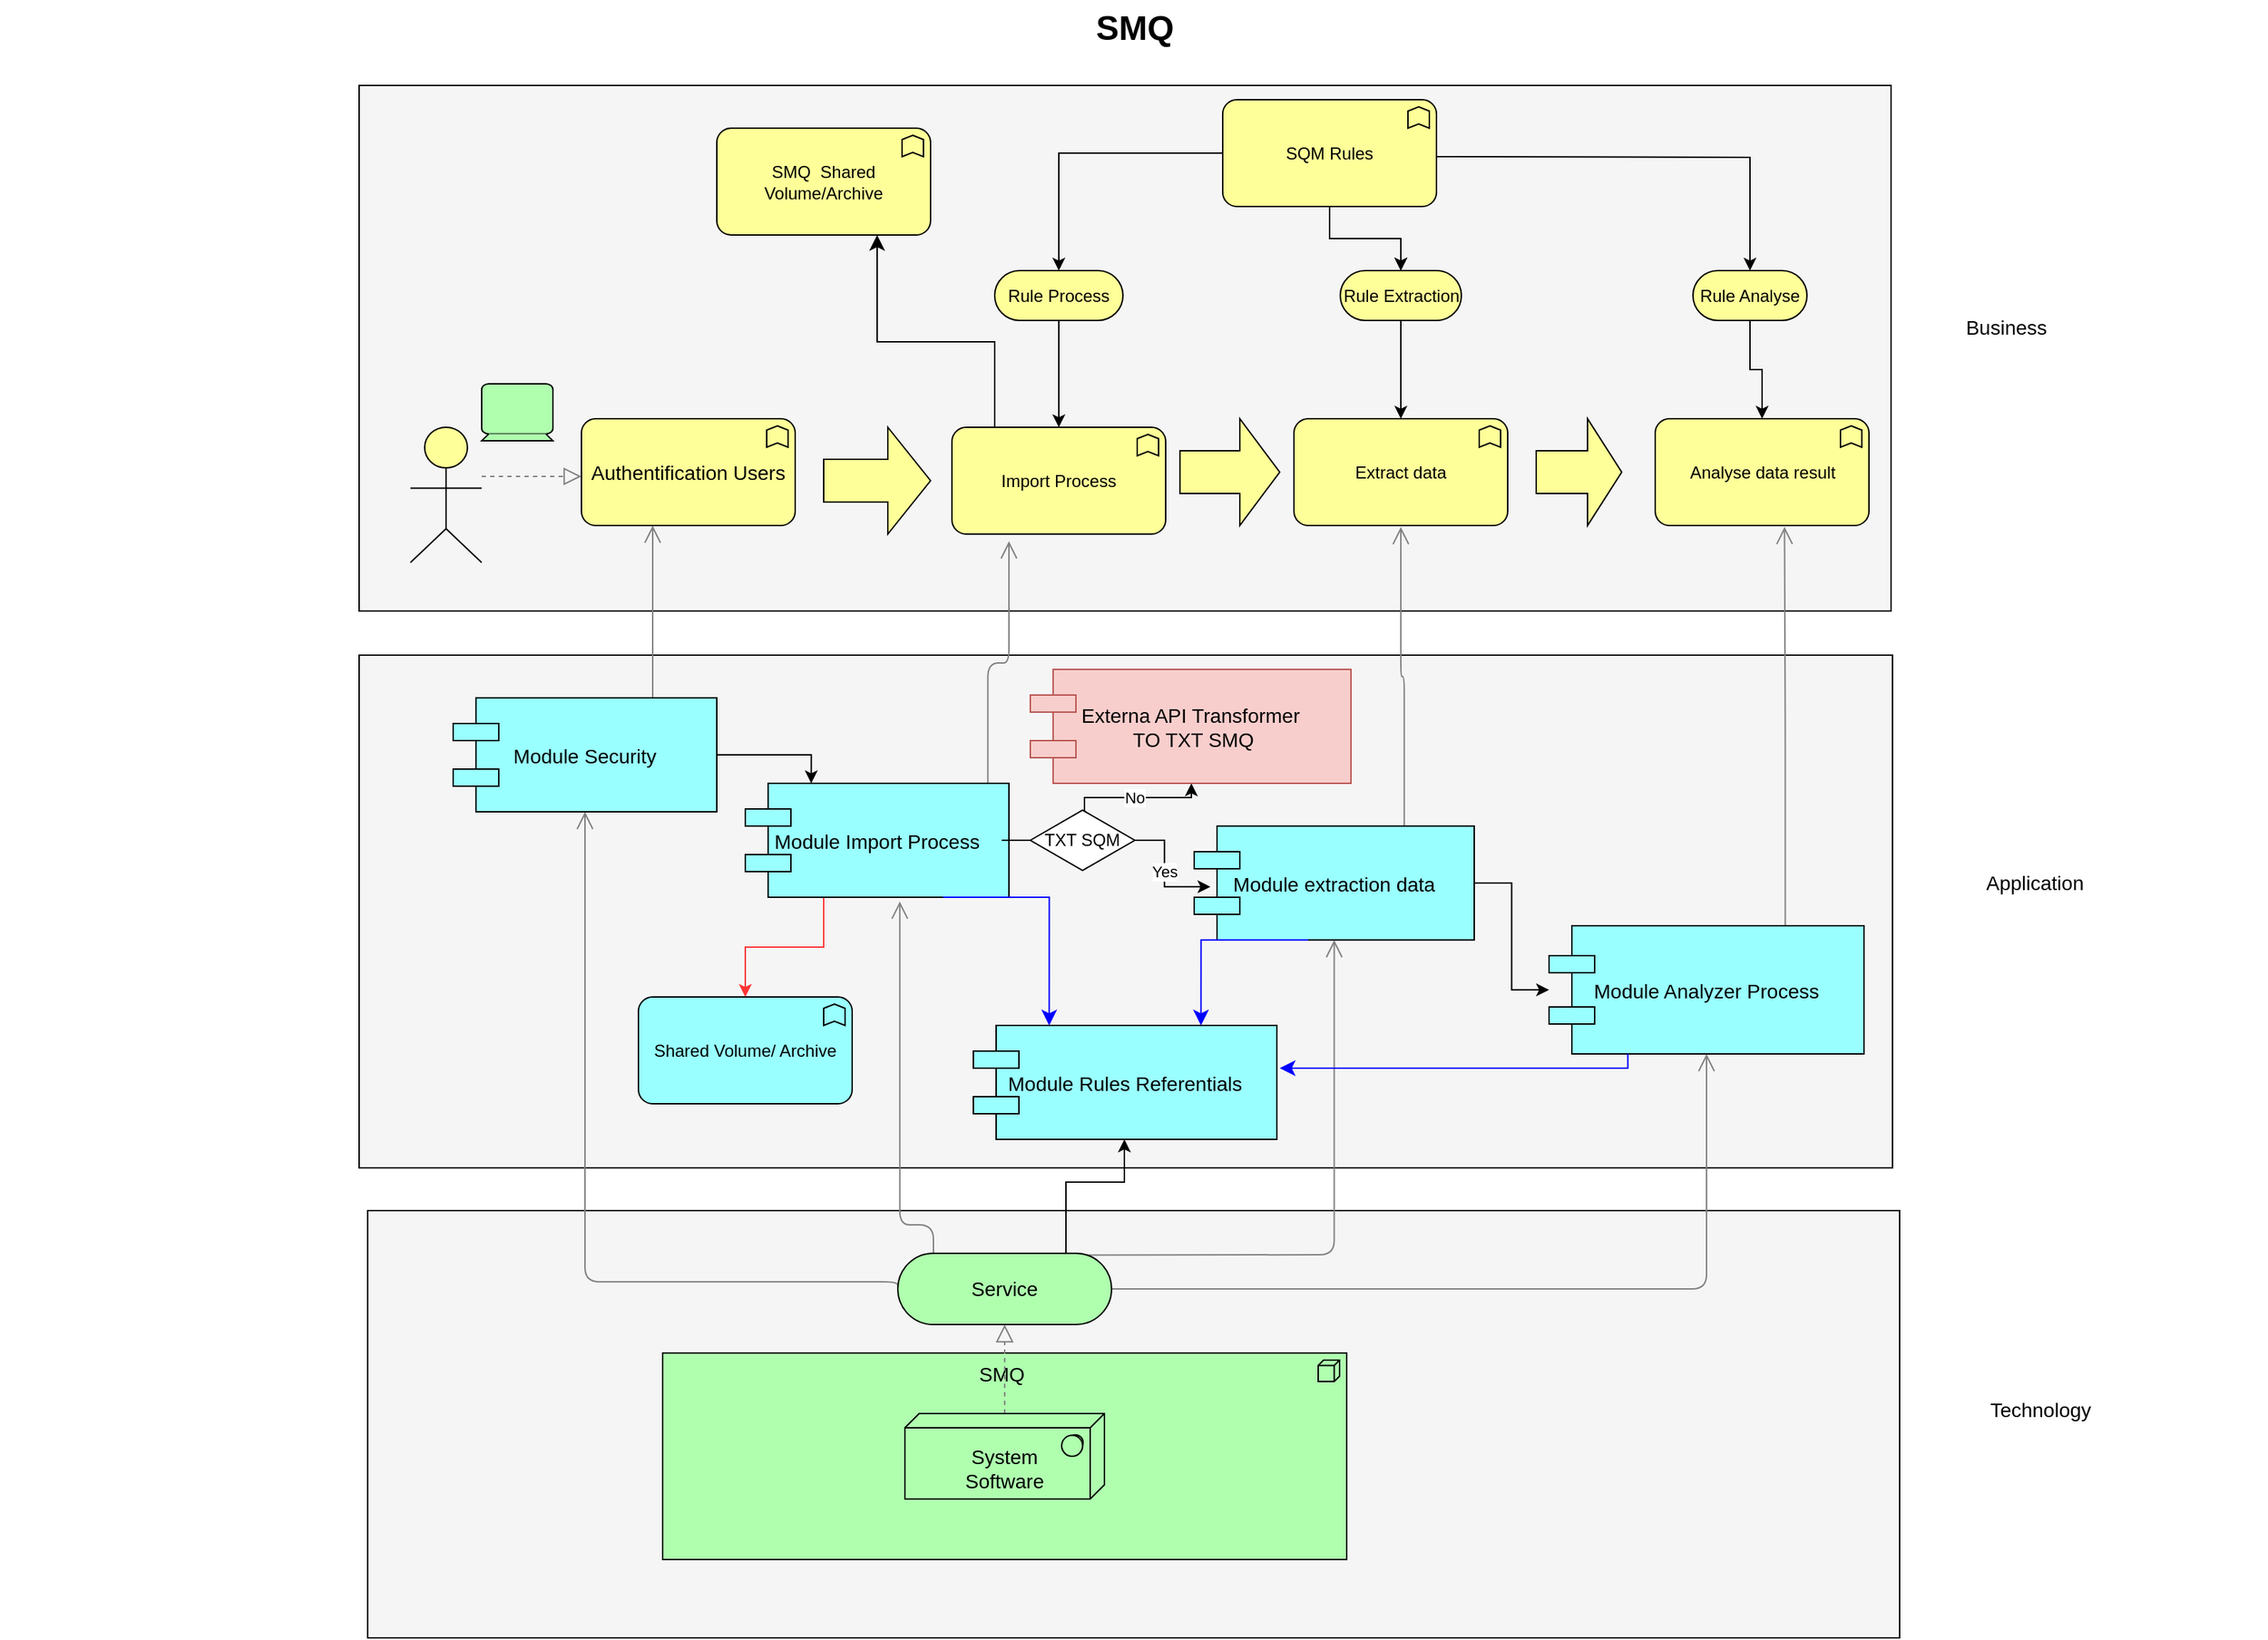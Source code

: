 <mxfile version="21.0.2" type="github">
  <diagram id="6I0OCvxSQrVGMHxT2VVA" name="Page-1">
    <mxGraphModel dx="1902" dy="549" grid="1" gridSize="10" guides="1" tooltips="1" connect="1" arrows="1" fold="1" page="1" pageScale="1" pageWidth="850" pageHeight="1100" math="0" shadow="0">
      <root>
        <mxCell id="0" />
        <mxCell id="1" parent="0" />
        <mxCell id="dKdSaXE48SgPbhcamS2K-30" value="" style="whiteSpace=wrap;html=1;strokeColor=default;strokeWidth=1;fillColor=#f5f5f5;fontSize=14;" parent="1" vertex="1">
          <mxGeometry x="200" y="890" width="1075" height="300" as="geometry" />
        </mxCell>
        <mxCell id="dKdSaXE48SgPbhcamS2K-31" value="" style="whiteSpace=wrap;html=1;strokeColor=default;strokeWidth=1;fillColor=#f5f5f5;fontSize=14;" parent="1" vertex="1">
          <mxGeometry x="194" y="500" width="1076" height="360" as="geometry" />
        </mxCell>
        <mxCell id="dKdSaXE48SgPbhcamS2K-32" value="" style="whiteSpace=wrap;html=1;strokeColor=default;strokeWidth=1;fillColor=#f5f5f5;fontSize=14;" parent="1" vertex="1">
          <mxGeometry x="194" y="100" width="1075" height="369" as="geometry" />
        </mxCell>
        <mxCell id="dKdSaXE48SgPbhcamS2K-33" value="SMQ&amp;nbsp;" style="html=1;whiteSpace=wrap;fillColor=#AFFFAF;shape=mxgraph.archimate3.application;appType=node;archiType=square;fontSize=14;verticalAlign=top;" parent="1" vertex="1">
          <mxGeometry x="407" y="990" width="480" height="145" as="geometry" />
        </mxCell>
        <mxCell id="dKdSaXE48SgPbhcamS2K-36" style="edgeStyle=elbowEdgeStyle;rounded=1;elbow=vertical;html=1;startSize=10;endArrow=block;endFill=0;endSize=10;jettySize=auto;orthogonalLoop=1;strokeColor=#808080;fontSize=14;dashed=1;" parent="1" source="dKdSaXE48SgPbhcamS2K-37" target="dKdSaXE48SgPbhcamS2K-45" edge="1">
          <mxGeometry relative="1" as="geometry" />
        </mxCell>
        <mxCell id="dKdSaXE48SgPbhcamS2K-37" value="&lt;div&gt;&lt;br&gt;&lt;/div&gt;&lt;div&gt;&lt;span&gt;System&lt;/span&gt;&lt;div&gt;Software&lt;/div&gt;&lt;/div&gt;" style="html=1;whiteSpace=wrap;fillColor=#AFFFAF;shape=mxgraph.archimate3.tech;techType=sysSw;fontSize=14;" parent="1" vertex="1">
          <mxGeometry x="577" y="1032.5" width="140" height="60" as="geometry" />
        </mxCell>
        <mxCell id="dKdSaXE48SgPbhcamS2K-41" style="edgeStyle=elbowEdgeStyle;rounded=1;elbow=vertical;html=1;startSize=10;endArrow=open;endFill=0;endSize=10;jettySize=auto;orthogonalLoop=1;strokeColor=#808080;fontSize=14;exitX=0;exitY=0;exitDx=150;exitDy=25;exitPerimeter=0;" parent="1" source="dKdSaXE48SgPbhcamS2K-45" target="dKdSaXE48SgPbhcamS2K-53" edge="1">
          <mxGeometry relative="1" as="geometry">
            <Array as="points">
              <mxPoint x="910" y="945" />
              <mxPoint x="1070" y="830" />
              <mxPoint x="909" y="700" />
            </Array>
          </mxGeometry>
        </mxCell>
        <mxCell id="dKdSaXE48SgPbhcamS2K-42" style="edgeStyle=elbowEdgeStyle;rounded=1;elbow=vertical;html=1;startSize=10;endArrow=open;endFill=0;endSize=10;jettySize=auto;orthogonalLoop=1;strokeColor=#808080;fontSize=14;entryX=0.5;entryY=1;exitX=0.769;exitY=0.025;exitPerimeter=0;" parent="1" source="dKdSaXE48SgPbhcamS2K-45" target="dKdSaXE48SgPbhcamS2K-51" edge="1">
          <mxGeometry relative="1" as="geometry">
            <Array as="points">
              <mxPoint x="720" y="921" />
              <mxPoint x="830" y="770" />
              <mxPoint x="809" y="650" />
            </Array>
          </mxGeometry>
        </mxCell>
        <mxCell id="dKdSaXE48SgPbhcamS2K-43" style="edgeStyle=elbowEdgeStyle;rounded=1;elbow=vertical;html=1;startSize=10;endArrow=open;endFill=0;endSize=10;jettySize=auto;orthogonalLoop=1;strokeColor=#808080;fontSize=14;entryX=0.586;entryY=1.037;entryDx=0;entryDy=0;entryPerimeter=0;exitX=0;exitY=0;exitDx=25;exitDy=0;exitPerimeter=0;" parent="1" source="dKdSaXE48SgPbhcamS2K-45" target="dKdSaXE48SgPbhcamS2K-49" edge="1">
          <mxGeometry relative="1" as="geometry">
            <Array as="points">
              <mxPoint x="580" y="900" />
              <mxPoint x="660" y="800" />
              <mxPoint x="647" y="690" />
            </Array>
          </mxGeometry>
        </mxCell>
        <mxCell id="dKdSaXE48SgPbhcamS2K-44" style="edgeStyle=elbowEdgeStyle;rounded=1;elbow=vertical;html=1;startSize=10;endArrow=open;endFill=0;endSize=10;jettySize=auto;orthogonalLoop=1;strokeColor=#808080;fontSize=14;exitX=0;exitY=0;exitPerimeter=0;exitDx=0;exitDy=25;" parent="1" source="dKdSaXE48SgPbhcamS2K-45" target="dKdSaXE48SgPbhcamS2K-47" edge="1">
          <mxGeometry relative="1" as="geometry">
            <Array as="points">
              <mxPoint x="510" y="940" />
              <mxPoint x="480" y="920" />
              <mxPoint x="440" y="750" />
              <mxPoint x="589" y="650" />
            </Array>
          </mxGeometry>
        </mxCell>
        <mxCell id="GWvJhFTaPys54hKGP2xo-32" value="" style="edgeStyle=orthogonalEdgeStyle;rounded=0;orthogonalLoop=1;jettySize=auto;html=1;" parent="1" source="dKdSaXE48SgPbhcamS2K-45" target="GWvJhFTaPys54hKGP2xo-26" edge="1">
          <mxGeometry relative="1" as="geometry">
            <Array as="points">
              <mxPoint x="690" y="870" />
              <mxPoint x="731" y="870" />
            </Array>
          </mxGeometry>
        </mxCell>
        <mxCell id="dKdSaXE48SgPbhcamS2K-45" value="Service" style="html=1;whiteSpace=wrap;fillColor=#AFFFAF;shape=mxgraph.archimate3.service;fontSize=14;" parent="1" vertex="1">
          <mxGeometry x="572" y="920" width="150" height="50" as="geometry" />
        </mxCell>
        <mxCell id="dKdSaXE48SgPbhcamS2K-46" style="edgeStyle=elbowEdgeStyle;rounded=1;elbow=vertical;html=1;startSize=10;endArrow=open;endFill=0;endSize=10;jettySize=auto;orthogonalLoop=1;strokeColor=#808080;fontSize=14;" parent="1" source="dKdSaXE48SgPbhcamS2K-47" target="dKdSaXE48SgPbhcamS2K-54" edge="1">
          <mxGeometry relative="1" as="geometry">
            <Array as="points">
              <mxPoint x="400" y="440" />
              <mxPoint x="530" y="320" />
              <mxPoint x="310" y="380" />
            </Array>
          </mxGeometry>
        </mxCell>
        <mxCell id="GWvJhFTaPys54hKGP2xo-29" value="" style="edgeStyle=orthogonalEdgeStyle;rounded=0;orthogonalLoop=1;jettySize=auto;html=1;entryX=0.25;entryY=0;entryDx=0;entryDy=0;" parent="1" source="dKdSaXE48SgPbhcamS2K-47" target="dKdSaXE48SgPbhcamS2K-49" edge="1">
          <mxGeometry relative="1" as="geometry" />
        </mxCell>
        <mxCell id="dKdSaXE48SgPbhcamS2K-47" value="Module Security" style="shape=component;align=center;fillColor=#99ffff;gradientColor=none;fontSize=14;" parent="1" vertex="1">
          <mxGeometry x="260" y="530" width="185" height="80" as="geometry" />
        </mxCell>
        <mxCell id="dKdSaXE48SgPbhcamS2K-48" style="edgeStyle=elbowEdgeStyle;rounded=1;elbow=vertical;html=1;startSize=10;endArrow=open;endFill=0;endSize=10;jettySize=auto;orthogonalLoop=1;strokeColor=#808080;fontSize=14;exitX=0.92;exitY=0.015;exitDx=0;exitDy=0;exitPerimeter=0;" parent="1" source="dKdSaXE48SgPbhcamS2K-49" edge="1">
          <mxGeometry relative="1" as="geometry">
            <mxPoint x="650" y="420" as="targetPoint" />
          </mxGeometry>
        </mxCell>
        <mxCell id="GWvJhFTaPys54hKGP2xo-30" value="Yes" style="edgeStyle=orthogonalEdgeStyle;rounded=0;orthogonalLoop=1;jettySize=auto;html=1;startArrow=none;entryX=0.058;entryY=0.533;entryDx=0;entryDy=0;entryPerimeter=0;" parent="1" source="QrLpYAZonQFjlP1X_FyF-5" target="dKdSaXE48SgPbhcamS2K-51" edge="1">
          <mxGeometry relative="1" as="geometry" />
        </mxCell>
        <mxCell id="k8HdCWha7RqeSMXcjrtG-8" value="" style="edgeStyle=orthogonalEdgeStyle;rounded=0;orthogonalLoop=1;jettySize=auto;html=1;strokeColor=#FF3333;" parent="1" source="dKdSaXE48SgPbhcamS2K-49" target="k8HdCWha7RqeSMXcjrtG-7" edge="1">
          <mxGeometry relative="1" as="geometry">
            <Array as="points">
              <mxPoint x="520" y="705" />
              <mxPoint x="465" y="705" />
            </Array>
          </mxGeometry>
        </mxCell>
        <mxCell id="dKdSaXE48SgPbhcamS2K-49" value="Module Import Process" style="shape=component;align=center;fillColor=#99ffff;gradientColor=none;fontSize=14;" parent="1" vertex="1">
          <mxGeometry x="465" y="590" width="185" height="80" as="geometry" />
        </mxCell>
        <mxCell id="dKdSaXE48SgPbhcamS2K-50" style="edgeStyle=elbowEdgeStyle;rounded=1;elbow=vertical;html=1;startSize=10;endArrow=open;endFill=0;endSize=10;jettySize=auto;orthogonalLoop=1;strokeColor=#808080;fontSize=14;exitX=0.75;exitY=0;exitDx=0;exitDy=0;" parent="1" source="dKdSaXE48SgPbhcamS2K-51" edge="1">
          <mxGeometry relative="1" as="geometry">
            <mxPoint x="925" y="410" as="targetPoint" />
          </mxGeometry>
        </mxCell>
        <mxCell id="GWvJhFTaPys54hKGP2xo-31" value="" style="edgeStyle=orthogonalEdgeStyle;rounded=0;orthogonalLoop=1;jettySize=auto;html=1;" parent="1" source="dKdSaXE48SgPbhcamS2K-51" target="dKdSaXE48SgPbhcamS2K-53" edge="1">
          <mxGeometry relative="1" as="geometry" />
        </mxCell>
        <mxCell id="dKdSaXE48SgPbhcamS2K-51" value="Module extraction data" style="shape=component;align=center;fillColor=#99ffff;gradientColor=none;fontSize=14;" parent="1" vertex="1">
          <mxGeometry x="780" y="620" width="196.5" height="80" as="geometry" />
        </mxCell>
        <mxCell id="dKdSaXE48SgPbhcamS2K-52" style="edgeStyle=elbowEdgeStyle;rounded=1;elbow=vertical;html=1;startSize=10;endArrow=open;endFill=0;endSize=10;jettySize=auto;orthogonalLoop=1;strokeColor=#808080;fontSize=14;exitX=0.75;exitY=0;exitDx=0;exitDy=0;entryX=0.677;entryY=1.012;entryDx=0;entryDy=0;entryPerimeter=0;" parent="1" source="dKdSaXE48SgPbhcamS2K-53" edge="1">
          <mxGeometry relative="1" as="geometry">
            <mxPoint x="1194.229" y="409.9" as="targetPoint" />
          </mxGeometry>
        </mxCell>
        <mxCell id="dKdSaXE48SgPbhcamS2K-53" value="Module Analyzer Process" style="shape=component;align=center;fillColor=#99ffff;gradientColor=none;fontSize=14;" parent="1" vertex="1">
          <mxGeometry x="1029" y="690" width="221" height="90" as="geometry" />
        </mxCell>
        <mxCell id="dKdSaXE48SgPbhcamS2K-54" value="Authentification Users" style="html=1;whiteSpace=wrap;fillColor=#ffff99;shape=mxgraph.archimate3.application;appType=func;archiType=rounded;fontSize=14;" parent="1" vertex="1">
          <mxGeometry x="350" y="334" width="150" height="75" as="geometry" />
        </mxCell>
        <mxCell id="dKdSaXE48SgPbhcamS2K-58" value="Technology" style="text;html=1;strokeColor=none;fillColor=none;align=center;verticalAlign=middle;whiteSpace=wrap;fontSize=14;" parent="1" vertex="1">
          <mxGeometry x="1253.5" y="1020" width="240" height="20" as="geometry" />
        </mxCell>
        <mxCell id="dKdSaXE48SgPbhcamS2K-59" value="Application" style="text;html=1;strokeColor=none;fillColor=none;align=center;verticalAlign=middle;whiteSpace=wrap;fontSize=14;" parent="1" vertex="1">
          <mxGeometry x="1250" y="650" width="240" height="20" as="geometry" />
        </mxCell>
        <mxCell id="dKdSaXE48SgPbhcamS2K-60" value="Business" style="text;html=1;strokeColor=none;fillColor=none;align=center;verticalAlign=middle;whiteSpace=wrap;fontSize=14;" parent="1" vertex="1">
          <mxGeometry x="1230" y="260" width="240" height="20" as="geometry" />
        </mxCell>
        <mxCell id="dKdSaXE48SgPbhcamS2K-61" style="edgeStyle=elbowEdgeStyle;rounded=1;elbow=vertical;html=1;dashed=1;startSize=10;endArrow=block;endFill=0;endSize=10;jettySize=auto;orthogonalLoop=1;strokeColor=#808080;fontSize=14;" parent="1" source="dKdSaXE48SgPbhcamS2K-62" target="dKdSaXE48SgPbhcamS2K-54" edge="1">
          <mxGeometry relative="1" as="geometry" />
        </mxCell>
        <mxCell id="dKdSaXE48SgPbhcamS2K-62" value="" style="html=1;whiteSpace=wrap;fillColor=#ffff99;shape=mxgraph.archimate3.actor;fontSize=14;" parent="1" vertex="1">
          <mxGeometry x="230" y="340" width="50" height="95" as="geometry" />
        </mxCell>
        <mxCell id="dKdSaXE48SgPbhcamS2K-63" value="SMQ" style="text;strokeColor=none;fillColor=none;html=1;fontSize=24;fontStyle=1;verticalAlign=middle;align=center;" parent="1" vertex="1">
          <mxGeometry x="-57.5" y="40" width="1590" height="40" as="geometry" />
        </mxCell>
        <mxCell id="GWvJhFTaPys54hKGP2xo-2" value="" style="html=1;outlineConnect=0;whiteSpace=wrap;fillColor=#ffff99;shape=mxgraph.archimate3.process;" parent="1" vertex="1">
          <mxGeometry x="520" y="340" width="75" height="75" as="geometry" />
        </mxCell>
        <mxCell id="GWvJhFTaPys54hKGP2xo-3" value="" style="html=1;outlineConnect=0;whiteSpace=wrap;fillColor=#ffff99;shape=mxgraph.archimate3.process;" parent="1" vertex="1">
          <mxGeometry x="770" y="334" width="70" height="75" as="geometry" />
        </mxCell>
        <mxCell id="GWvJhFTaPys54hKGP2xo-4" value="" style="html=1;outlineConnect=0;whiteSpace=wrap;fillColor=#ffff99;shape=mxgraph.archimate3.process;" parent="1" vertex="1">
          <mxGeometry x="1020" y="334" width="60" height="75" as="geometry" />
        </mxCell>
        <mxCell id="GWvJhFTaPys54hKGP2xo-6" value="Import Process" style="html=1;outlineConnect=0;whiteSpace=wrap;fillColor=#ffff99;shape=mxgraph.archimate3.application;appType=func;archiType=rounded;" parent="1" vertex="1">
          <mxGeometry x="610" y="340" width="150" height="75" as="geometry" />
        </mxCell>
        <mxCell id="GWvJhFTaPys54hKGP2xo-7" value="Extract data" style="html=1;outlineConnect=0;whiteSpace=wrap;fillColor=#ffff99;shape=mxgraph.archimate3.application;appType=func;archiType=rounded;" parent="1" vertex="1">
          <mxGeometry x="850" y="334" width="150" height="75" as="geometry" />
        </mxCell>
        <mxCell id="GWvJhFTaPys54hKGP2xo-8" value="Analyse data result" style="html=1;outlineConnect=0;whiteSpace=wrap;fillColor=#ffff99;shape=mxgraph.archimate3.application;appType=func;archiType=rounded;" parent="1" vertex="1">
          <mxGeometry x="1103.5" y="334" width="150" height="75" as="geometry" />
        </mxCell>
        <mxCell id="GWvJhFTaPys54hKGP2xo-9" value="" style="html=1;outlineConnect=0;whiteSpace=wrap;fillColor=#AFFFAF;shape=mxgraph.archimate3.device;" parent="1" vertex="1">
          <mxGeometry x="280" y="309.5" width="50" height="40" as="geometry" />
        </mxCell>
        <mxCell id="GWvJhFTaPys54hKGP2xo-20" value="" style="edgeStyle=orthogonalEdgeStyle;rounded=0;orthogonalLoop=1;jettySize=auto;html=1;" parent="1" source="GWvJhFTaPys54hKGP2xo-15" target="GWvJhFTaPys54hKGP2xo-6" edge="1">
          <mxGeometry relative="1" as="geometry" />
        </mxCell>
        <mxCell id="GWvJhFTaPys54hKGP2xo-15" value="Rule Process" style="html=1;outlineConnect=0;whiteSpace=wrap;fillColor=#ffff99;shape=mxgraph.archimate3.service;" parent="1" vertex="1">
          <mxGeometry x="640" y="230" width="90" height="35" as="geometry" />
        </mxCell>
        <mxCell id="GWvJhFTaPys54hKGP2xo-19" value="" style="edgeStyle=orthogonalEdgeStyle;rounded=0;orthogonalLoop=1;jettySize=auto;html=1;" parent="1" source="GWvJhFTaPys54hKGP2xo-16" target="GWvJhFTaPys54hKGP2xo-7" edge="1">
          <mxGeometry relative="1" as="geometry" />
        </mxCell>
        <mxCell id="GWvJhFTaPys54hKGP2xo-16" value="Rule Extraction" style="html=1;outlineConnect=0;whiteSpace=wrap;fillColor=#ffff99;shape=mxgraph.archimate3.service;" parent="1" vertex="1">
          <mxGeometry x="882.5" y="230" width="85" height="35" as="geometry" />
        </mxCell>
        <mxCell id="GWvJhFTaPys54hKGP2xo-18" value="" style="edgeStyle=orthogonalEdgeStyle;rounded=0;orthogonalLoop=1;jettySize=auto;html=1;entryX=0.5;entryY=0;entryDx=0;entryDy=0;entryPerimeter=0;" parent="1" source="GWvJhFTaPys54hKGP2xo-17" target="GWvJhFTaPys54hKGP2xo-8" edge="1">
          <mxGeometry relative="1" as="geometry">
            <mxPoint x="1170" y="330" as="targetPoint" />
          </mxGeometry>
        </mxCell>
        <mxCell id="GWvJhFTaPys54hKGP2xo-17" value="Rule Analyse" style="html=1;outlineConnect=0;whiteSpace=wrap;fillColor=#ffff99;shape=mxgraph.archimate3.service;" parent="1" vertex="1">
          <mxGeometry x="1130" y="230" width="80" height="35" as="geometry" />
        </mxCell>
        <mxCell id="GWvJhFTaPys54hKGP2xo-22" value="" style="edgeStyle=orthogonalEdgeStyle;rounded=0;orthogonalLoop=1;jettySize=auto;html=1;" parent="1" source="GWvJhFTaPys54hKGP2xo-21" target="GWvJhFTaPys54hKGP2xo-16" edge="1">
          <mxGeometry relative="1" as="geometry" />
        </mxCell>
        <mxCell id="GWvJhFTaPys54hKGP2xo-23" value="" style="edgeStyle=orthogonalEdgeStyle;rounded=0;orthogonalLoop=1;jettySize=auto;html=1;" parent="1" source="GWvJhFTaPys54hKGP2xo-21" target="GWvJhFTaPys54hKGP2xo-16" edge="1">
          <mxGeometry relative="1" as="geometry" />
        </mxCell>
        <mxCell id="GWvJhFTaPys54hKGP2xo-21" value="SQM Rules" style="html=1;outlineConnect=0;whiteSpace=wrap;fillColor=#ffff99;shape=mxgraph.archimate3.application;appType=func;archiType=rounded;" parent="1" vertex="1">
          <mxGeometry x="800" y="110" width="150" height="75" as="geometry" />
        </mxCell>
        <mxCell id="GWvJhFTaPys54hKGP2xo-24" value="" style="edgeStyle=orthogonalEdgeStyle;rounded=0;orthogonalLoop=1;jettySize=auto;html=1;entryX=0.5;entryY=0;entryDx=0;entryDy=0;entryPerimeter=0;" parent="1" target="GWvJhFTaPys54hKGP2xo-17" edge="1">
          <mxGeometry relative="1" as="geometry">
            <mxPoint x="950" y="150" as="sourcePoint" />
            <mxPoint x="1000" y="195" as="targetPoint" />
          </mxGeometry>
        </mxCell>
        <mxCell id="GWvJhFTaPys54hKGP2xo-25" value="" style="edgeStyle=orthogonalEdgeStyle;rounded=0;orthogonalLoop=1;jettySize=auto;html=1;exitX=0;exitY=0.5;exitDx=0;exitDy=0;exitPerimeter=0;" parent="1" source="GWvJhFTaPys54hKGP2xo-21" target="GWvJhFTaPys54hKGP2xo-15" edge="1">
          <mxGeometry relative="1" as="geometry">
            <mxPoint x="730" y="160" as="sourcePoint" />
            <mxPoint x="780" y="205" as="targetPoint" />
            <Array as="points" />
          </mxGeometry>
        </mxCell>
        <mxCell id="GWvJhFTaPys54hKGP2xo-26" value="Module Rules Referentials" style="shape=component;align=center;fillColor=#99ffff;gradientColor=none;fontSize=14;" parent="1" vertex="1">
          <mxGeometry x="625" y="760" width="213" height="80" as="geometry" />
        </mxCell>
        <mxCell id="GWvJhFTaPys54hKGP2xo-40" value="" style="edgeStyle=segmentEdgeStyle;endArrow=classic;html=1;curved=0;rounded=0;endSize=8;startSize=8;exitX=0.25;exitY=1;exitDx=0;exitDy=0;strokeColor=#0000FF;" parent="1" source="dKdSaXE48SgPbhcamS2K-53" edge="1">
          <mxGeometry width="50" height="50" relative="1" as="geometry">
            <mxPoint x="790" y="870" as="sourcePoint" />
            <mxPoint x="840" y="790" as="targetPoint" />
            <Array as="points">
              <mxPoint x="1084" y="790" />
            </Array>
          </mxGeometry>
        </mxCell>
        <mxCell id="GWvJhFTaPys54hKGP2xo-41" value="" style="edgeStyle=segmentEdgeStyle;endArrow=classic;html=1;curved=0;rounded=0;endSize=8;startSize=8;strokeColor=#0000FF;entryX=0.75;entryY=0;entryDx=0;entryDy=0;" parent="1" target="GWvJhFTaPys54hKGP2xo-26" edge="1">
          <mxGeometry width="50" height="50" relative="1" as="geometry">
            <mxPoint x="860" y="700" as="sourcePoint" />
            <mxPoint x="850" y="800" as="targetPoint" />
            <Array as="points" />
          </mxGeometry>
        </mxCell>
        <mxCell id="GWvJhFTaPys54hKGP2xo-42" value="" style="edgeStyle=segmentEdgeStyle;endArrow=classic;html=1;curved=0;rounded=0;endSize=8;startSize=8;strokeColor=#0000FF;exitX=0.75;exitY=1;exitDx=0;exitDy=0;entryX=0.25;entryY=0;entryDx=0;entryDy=0;" parent="1" source="dKdSaXE48SgPbhcamS2K-49" target="GWvJhFTaPys54hKGP2xo-26" edge="1">
          <mxGeometry width="50" height="50" relative="1" as="geometry">
            <mxPoint x="1094" y="790" as="sourcePoint" />
            <mxPoint x="850" y="800" as="targetPoint" />
            <Array as="points" />
          </mxGeometry>
        </mxCell>
        <mxCell id="GWvJhFTaPys54hKGP2xo-43" style="edgeStyle=orthogonalEdgeStyle;rounded=0;orthogonalLoop=1;jettySize=auto;html=1;exitX=0.5;exitY=1;exitDx=0;exitDy=0;exitPerimeter=0;" parent="1" source="GWvJhFTaPys54hKGP2xo-17" target="GWvJhFTaPys54hKGP2xo-17" edge="1">
          <mxGeometry relative="1" as="geometry" />
        </mxCell>
        <mxCell id="k8HdCWha7RqeSMXcjrtG-1" value="SMQ&amp;nbsp; Shared Volume/Archive" style="html=1;outlineConnect=0;whiteSpace=wrap;fillColor=#ffff99;shape=mxgraph.archimate3.application;appType=func;archiType=rounded;" parent="1" vertex="1">
          <mxGeometry x="445" y="130" width="150" height="75" as="geometry" />
        </mxCell>
        <mxCell id="k8HdCWha7RqeSMXcjrtG-2" value="" style="edgeStyle=segmentEdgeStyle;endArrow=classic;html=1;curved=0;rounded=0;endSize=8;startSize=8;entryX=0.75;entryY=1;entryDx=0;entryDy=0;entryPerimeter=0;exitX=0.25;exitY=0;exitDx=0;exitDy=0;exitPerimeter=0;" parent="1" source="GWvJhFTaPys54hKGP2xo-6" target="k8HdCWha7RqeSMXcjrtG-1" edge="1">
          <mxGeometry width="50" height="50" relative="1" as="geometry">
            <mxPoint x="660" y="350" as="sourcePoint" />
            <mxPoint x="710" y="380" as="targetPoint" />
            <Array as="points">
              <mxPoint x="640" y="340" />
              <mxPoint x="640" y="280" />
              <mxPoint x="558" y="280" />
            </Array>
          </mxGeometry>
        </mxCell>
        <mxCell id="k8HdCWha7RqeSMXcjrtG-7" value="Shared Volume/ Archive" style="html=1;outlineConnect=0;whiteSpace=wrap;fillColor=#99ffff;shape=mxgraph.archimate3.application;appType=func;archiType=rounded;" parent="1" vertex="1">
          <mxGeometry x="390" y="740" width="150" height="75" as="geometry" />
        </mxCell>
        <mxCell id="QrLpYAZonQFjlP1X_FyF-9" value="No" style="edgeStyle=orthogonalEdgeStyle;rounded=0;orthogonalLoop=1;jettySize=auto;html=1;exitX=0.491;exitY=0.032;exitDx=0;exitDy=0;exitPerimeter=0;" edge="1" parent="1" source="QrLpYAZonQFjlP1X_FyF-5" target="QrLpYAZonQFjlP1X_FyF-3">
          <mxGeometry relative="1" as="geometry">
            <mxPoint x="710" y="610" as="sourcePoint" />
            <Array as="points">
              <mxPoint x="703" y="611" />
              <mxPoint x="703" y="600" />
              <mxPoint x="778" y="600" />
            </Array>
          </mxGeometry>
        </mxCell>
        <mxCell id="QrLpYAZonQFjlP1X_FyF-3" value="Externa API Transformer&#xa; TO TXT SMQ" style="shape=component;align=center;fillColor=#f8cecc;fontSize=14;strokeColor=#b85450;" vertex="1" parent="1">
          <mxGeometry x="665" y="510" width="225" height="80" as="geometry" />
        </mxCell>
        <mxCell id="QrLpYAZonQFjlP1X_FyF-7" value="" style="edgeStyle=orthogonalEdgeStyle;rounded=0;orthogonalLoop=1;jettySize=auto;html=1;endArrow=none;" edge="1" parent="1" source="dKdSaXE48SgPbhcamS2K-49" target="QrLpYAZonQFjlP1X_FyF-5">
          <mxGeometry relative="1" as="geometry">
            <mxPoint x="650" y="630" as="sourcePoint" />
            <mxPoint x="780" y="660" as="targetPoint" />
          </mxGeometry>
        </mxCell>
        <mxCell id="QrLpYAZonQFjlP1X_FyF-5" value="TXT SQM" style="html=1;whiteSpace=wrap;aspect=fixed;shape=isoRectangle;" vertex="1" parent="1">
          <mxGeometry x="665" y="608" width="73.33" height="44" as="geometry" />
        </mxCell>
      </root>
    </mxGraphModel>
  </diagram>
</mxfile>
